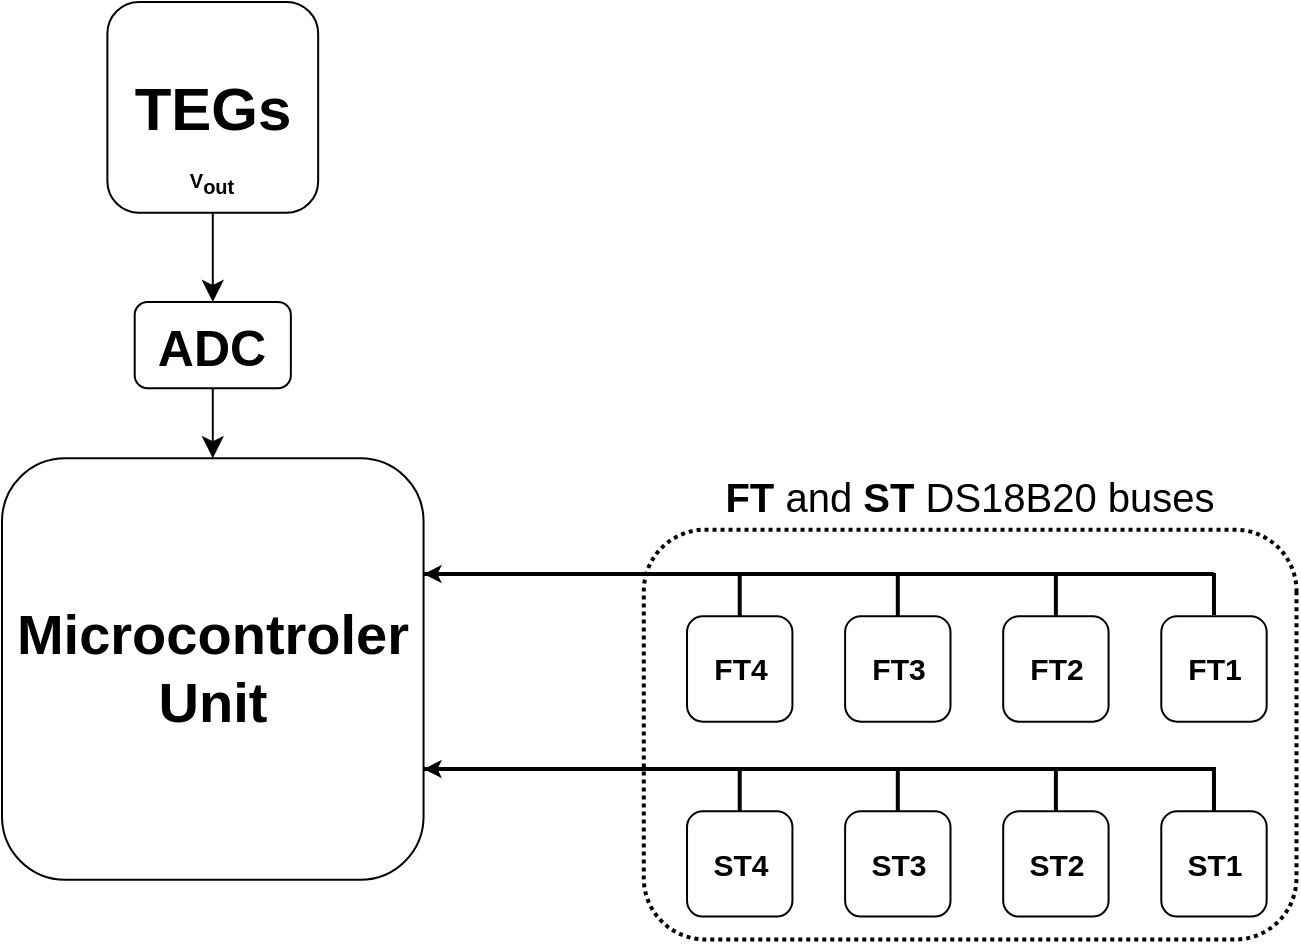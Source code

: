 <mxfile version="24.8.6">
  <diagram name="Página-1" id="jQPiK23yYhPIS9YhWkp4">
    <mxGraphModel dx="1247" dy="649" grid="1" gridSize="10" guides="1" tooltips="1" connect="1" arrows="1" fold="1" page="1" pageScale="1" pageWidth="827" pageHeight="1169" math="0" shadow="0">
      <root>
        <mxCell id="0" />
        <mxCell id="1" parent="0" />
        <mxCell id="Nuf9PjGlq5Z_Ufr8rAmU-1" value="Microcontroler Unit" style="rounded=1;whiteSpace=wrap;html=1;fontStyle=1;fontSize=28;" parent="1" vertex="1">
          <mxGeometry x="80" y="338.084" width="210.778" height="210.778" as="geometry" />
        </mxCell>
        <mxCell id="Nuf9PjGlq5Z_Ufr8rAmU-34" value="&lt;b style=&quot;font-size: 20px;&quot;&gt;FT&lt;/b&gt; and &lt;b style=&quot;font-size: 20px;&quot;&gt;ST&lt;/b&gt; DS18B20 buses" style="text;html=1;align=center;verticalAlign=middle;whiteSpace=wrap;rounded=0;fontSize=20;" parent="1" vertex="1">
          <mxGeometry x="405.98" y="338.08" width="316.17" height="38.08" as="geometry" />
        </mxCell>
        <mxCell id="Nuf9PjGlq5Z_Ufr8rAmU-33" value="" style="rounded=1;whiteSpace=wrap;html=1;fillColor=none;dashed=1;dashPattern=1 1;rotation=90;strokeWidth=2;" parent="1" vertex="1">
          <mxGeometry x="461.61" y="313.11" width="204.91" height="326.35" as="geometry" />
        </mxCell>
        <mxCell id="Nuf9PjGlq5Z_Ufr8rAmU-7" value="&lt;p style=&quot;line-height: 50%; font-size: 15px;&quot;&gt;&lt;span style=&quot;background-color: initial; font-size: 15px;&quot;&gt;ST1&lt;/span&gt;&lt;/p&gt;" style="rounded=1;whiteSpace=wrap;html=1;fontSize=15;rotation=0;fontStyle=1" parent="1" vertex="1">
          <mxGeometry x="659.638" y="514.611" width="52.694" height="52.695" as="geometry" />
        </mxCell>
        <mxCell id="Nuf9PjGlq5Z_Ufr8rAmU-8" value="&lt;p style=&quot;line-height: 50%; font-size: 15px;&quot;&gt;&lt;font style=&quot;font-size: 15px;&quot;&gt;ST2&lt;/font&gt;&lt;/p&gt;" style="rounded=1;whiteSpace=wrap;html=1;fontSize=15;rotation=0;fontStyle=1" parent="1" vertex="1">
          <mxGeometry x="580.597" y="514.611" width="52.694" height="52.695" as="geometry" />
        </mxCell>
        <mxCell id="Nuf9PjGlq5Z_Ufr8rAmU-9" value="&lt;p style=&quot;line-height: 50%; font-size: 15px;&quot;&gt;&lt;font style=&quot;font-size: 15px;&quot;&gt;ST3&lt;/font&gt;&lt;/p&gt;" style="rounded=1;whiteSpace=wrap;html=1;fontSize=15;rotation=0;fontStyle=1" parent="1" vertex="1">
          <mxGeometry x="501.555" y="514.611" width="52.694" height="52.695" as="geometry" />
        </mxCell>
        <mxCell id="Nuf9PjGlq5Z_Ufr8rAmU-10" value="&lt;p style=&quot;line-height: 50%; font-size: 15px;&quot;&gt;&lt;font style=&quot;font-size: 15px;&quot;&gt;ST4&lt;/font&gt;&lt;/p&gt;" style="rounded=1;whiteSpace=wrap;html=1;fontSize=15;rotation=0;fontStyle=1" parent="1" vertex="1">
          <mxGeometry x="422.514" y="514.611" width="52.694" height="52.695" as="geometry" />
        </mxCell>
        <mxCell id="Nuf9PjGlq5Z_Ufr8rAmU-16" value="" style="endArrow=none;html=1;rounded=0;entryX=1;entryY=0.5;entryDx=0;entryDy=0;exitX=0.35;exitY=0.002;exitDx=0;exitDy=0;exitPerimeter=0;strokeWidth=2;" parent="1" edge="1">
          <mxGeometry width="50" height="50" relative="1" as="geometry">
            <mxPoint x="290.778" y="493.533" as="sourcePoint" />
            <mxPoint x="685.986" y="514.611" as="targetPoint" />
            <Array as="points">
              <mxPoint x="685.986" y="493.533" />
            </Array>
          </mxGeometry>
        </mxCell>
        <mxCell id="Nuf9PjGlq5Z_Ufr8rAmU-17" value="" style="line;strokeWidth=2;html=1;flipV=0;flipH=1;rotation=90;" parent="1" vertex="1">
          <mxGeometry x="596.405" y="500" width="21.078" height="7.904" as="geometry" />
        </mxCell>
        <mxCell id="Nuf9PjGlq5Z_Ufr8rAmU-18" value="" style="line;strokeWidth=2;html=1;flipV=0;flipH=1;rotation=90;" parent="1" vertex="1">
          <mxGeometry x="517.364" y="500" width="21.078" height="7.904" as="geometry" />
        </mxCell>
        <mxCell id="Nuf9PjGlq5Z_Ufr8rAmU-19" value="" style="line;strokeWidth=2;html=1;flipV=0;flipH=1;rotation=90;" parent="1" vertex="1">
          <mxGeometry x="438.322" y="500" width="21.078" height="7.904" as="geometry" />
        </mxCell>
        <mxCell id="Nuf9PjGlq5Z_Ufr8rAmU-36" value="" style="endArrow=classic;html=1;rounded=0;exitX=0.86;exitY=0.503;exitDx=0;exitDy=0;exitPerimeter=0;entryX=1;entryY=0.5;entryDx=0;entryDy=0;entryPerimeter=0;" parent="1" edge="1">
          <mxGeometry width="50" height="50" relative="1" as="geometry">
            <mxPoint x="346.107" y="493.533" as="sourcePoint" />
            <mxPoint x="290.778" y="493.533" as="targetPoint" />
          </mxGeometry>
        </mxCell>
        <mxCell id="Nuf9PjGlq5Z_Ufr8rAmU-2" value="&lt;p style=&quot;line-height: 50%; font-size: 15px;&quot;&gt;&lt;font style=&quot;font-size: 15px;&quot;&gt;FT1&lt;/font&gt;&lt;/p&gt;" style="rounded=1;whiteSpace=wrap;html=1;fontSize=15;flipV=0;flipH=0;rotation=0;direction=east;fontStyle=1" parent="1" vertex="1">
          <mxGeometry x="659.638" y="417.126" width="52.694" height="52.695" as="geometry" />
        </mxCell>
        <mxCell id="Nuf9PjGlq5Z_Ufr8rAmU-3" value="&lt;p style=&quot;line-height: 50%; font-size: 15px;&quot;&gt;&lt;font style=&quot;font-size: 15px;&quot;&gt;FT2&lt;/font&gt;&lt;/p&gt;" style="rounded=1;whiteSpace=wrap;html=1;fontSize=15;flipV=0;flipH=0;rotation=0;direction=east;fontStyle=1" parent="1" vertex="1">
          <mxGeometry x="580.597" y="417.126" width="52.694" height="52.695" as="geometry" />
        </mxCell>
        <mxCell id="Nuf9PjGlq5Z_Ufr8rAmU-4" value="&lt;p style=&quot;line-height: 50%; font-size: 15px;&quot;&gt;&lt;font style=&quot;font-size: 15px;&quot;&gt;FT3&lt;/font&gt;&lt;/p&gt;" style="rounded=1;whiteSpace=wrap;html=1;fontSize=15;flipV=0;flipH=0;rotation=0;direction=east;fontStyle=1" parent="1" vertex="1">
          <mxGeometry x="501.555" y="417.126" width="52.694" height="52.695" as="geometry" />
        </mxCell>
        <mxCell id="Nuf9PjGlq5Z_Ufr8rAmU-5" value="&lt;p style=&quot;line-height: 50%; font-size: 15px;&quot;&gt;&lt;font style=&quot;font-size: 15px;&quot;&gt;FT4&lt;/font&gt;&lt;/p&gt;" style="rounded=1;whiteSpace=wrap;html=1;fontSize=15;flipV=0;flipH=0;rotation=0;direction=east;fontStyle=1" parent="1" vertex="1">
          <mxGeometry x="422.514" y="417.126" width="52.694" height="52.695" as="geometry" />
        </mxCell>
        <mxCell id="Nuf9PjGlq5Z_Ufr8rAmU-20" value="TEGs" style="rounded=1;whiteSpace=wrap;html=1;rotation=0;fontSize=30;fontStyle=1" parent="1" vertex="1">
          <mxGeometry x="132.694" y="110" width="105.389" height="105.389" as="geometry" />
        </mxCell>
        <mxCell id="Nuf9PjGlq5Z_Ufr8rAmU-13" value="" style="line;strokeWidth=2;html=1;flipV=0;flipH=0;rotation=90;" parent="1" vertex="1">
          <mxGeometry x="596.405" y="402" width="21.078" height="9" as="geometry" />
        </mxCell>
        <mxCell id="Nuf9PjGlq5Z_Ufr8rAmU-14" value="" style="line;strokeWidth=2;html=1;flipV=0;flipH=0;rotation=90;" parent="1" vertex="1">
          <mxGeometry x="517.364" y="402" width="21.078" height="9" as="geometry" />
        </mxCell>
        <mxCell id="Nuf9PjGlq5Z_Ufr8rAmU-15" value="" style="line;strokeWidth=2;html=1;flipV=0;flipH=0;rotation=90;" parent="1" vertex="1">
          <mxGeometry x="438.322" y="402" width="21.078" height="9" as="geometry" />
        </mxCell>
        <mxCell id="Nuf9PjGlq5Z_Ufr8rAmU-28" value="" style="line;strokeWidth=2;direction=south;html=1;flipH=0;flipV=0;rotation=90;" parent="1" vertex="1">
          <mxGeometry x="475.208" y="198.443" width="26.347" height="395.21" as="geometry" />
        </mxCell>
        <mxCell id="Nuf9PjGlq5Z_Ufr8rAmU-30" value="" style="line;strokeWidth=2;html=1;flipV=0;flipH=0;rotation=90;" parent="1" vertex="1">
          <mxGeometry x="675.447" y="401" width="21.078" height="10" as="geometry" />
        </mxCell>
        <mxCell id="Nuf9PjGlq5Z_Ufr8rAmU-35" value="" style="endArrow=classic;html=1;rounded=0;exitX=0.86;exitY=0.503;exitDx=0;exitDy=0;exitPerimeter=0;entryX=1;entryY=0.5;entryDx=0;entryDy=0;entryPerimeter=0;" parent="1" source="Nuf9PjGlq5Z_Ufr8rAmU-28" target="Nuf9PjGlq5Z_Ufr8rAmU-28" edge="1">
          <mxGeometry width="50" height="50" relative="1" as="geometry">
            <mxPoint x="448.861" y="382.874" as="sourcePoint" />
            <mxPoint x="580.597" y="514.611" as="targetPoint" />
          </mxGeometry>
        </mxCell>
        <mxCell id="tcAFrvMYVOjCibAq96S6-1" value="ADC" style="rounded=1;whiteSpace=wrap;html=1;rotation=0;fontSize=25;fontStyle=1" vertex="1" parent="1">
          <mxGeometry x="146.35" y="260" width="78.08" height="43.11" as="geometry" />
        </mxCell>
        <mxCell id="tcAFrvMYVOjCibAq96S6-2" value="&lt;b style=&quot;font-size: 10px;&quot;&gt;V&lt;sub style=&quot;font-size: 10px;&quot;&gt;out&lt;/sub&gt;&lt;/b&gt;" style="text;html=1;align=center;verticalAlign=middle;whiteSpace=wrap;rounded=0;fontSize=10;" vertex="1" parent="1">
          <mxGeometry x="160.39" y="186.95" width="50" height="28.44" as="geometry" />
        </mxCell>
        <mxCell id="tcAFrvMYVOjCibAq96S6-3" value="" style="edgeStyle=segmentEdgeStyle;endArrow=classic;html=1;curved=0;rounded=0;endSize=8;startSize=8;exitX=0.5;exitY=1;exitDx=0;exitDy=0;entryX=0.5;entryY=0;entryDx=0;entryDy=0;" edge="1" parent="1" source="tcAFrvMYVOjCibAq96S6-2" target="tcAFrvMYVOjCibAq96S6-1">
          <mxGeometry width="50" height="50" relative="1" as="geometry">
            <mxPoint x="220" y="220" as="sourcePoint" />
            <mxPoint x="270" y="170" as="targetPoint" />
          </mxGeometry>
        </mxCell>
        <mxCell id="tcAFrvMYVOjCibAq96S6-4" value="" style="edgeStyle=segmentEdgeStyle;endArrow=classic;html=1;curved=0;rounded=0;endSize=8;startSize=8;exitX=0.5;exitY=1;exitDx=0;exitDy=0;entryX=0.5;entryY=0;entryDx=0;entryDy=0;" edge="1" parent="1" source="tcAFrvMYVOjCibAq96S6-1" target="Nuf9PjGlq5Z_Ufr8rAmU-1">
          <mxGeometry width="50" height="50" relative="1" as="geometry">
            <mxPoint x="195" y="208" as="sourcePoint" />
            <mxPoint x="195" y="240" as="targetPoint" />
          </mxGeometry>
        </mxCell>
      </root>
    </mxGraphModel>
  </diagram>
</mxfile>
